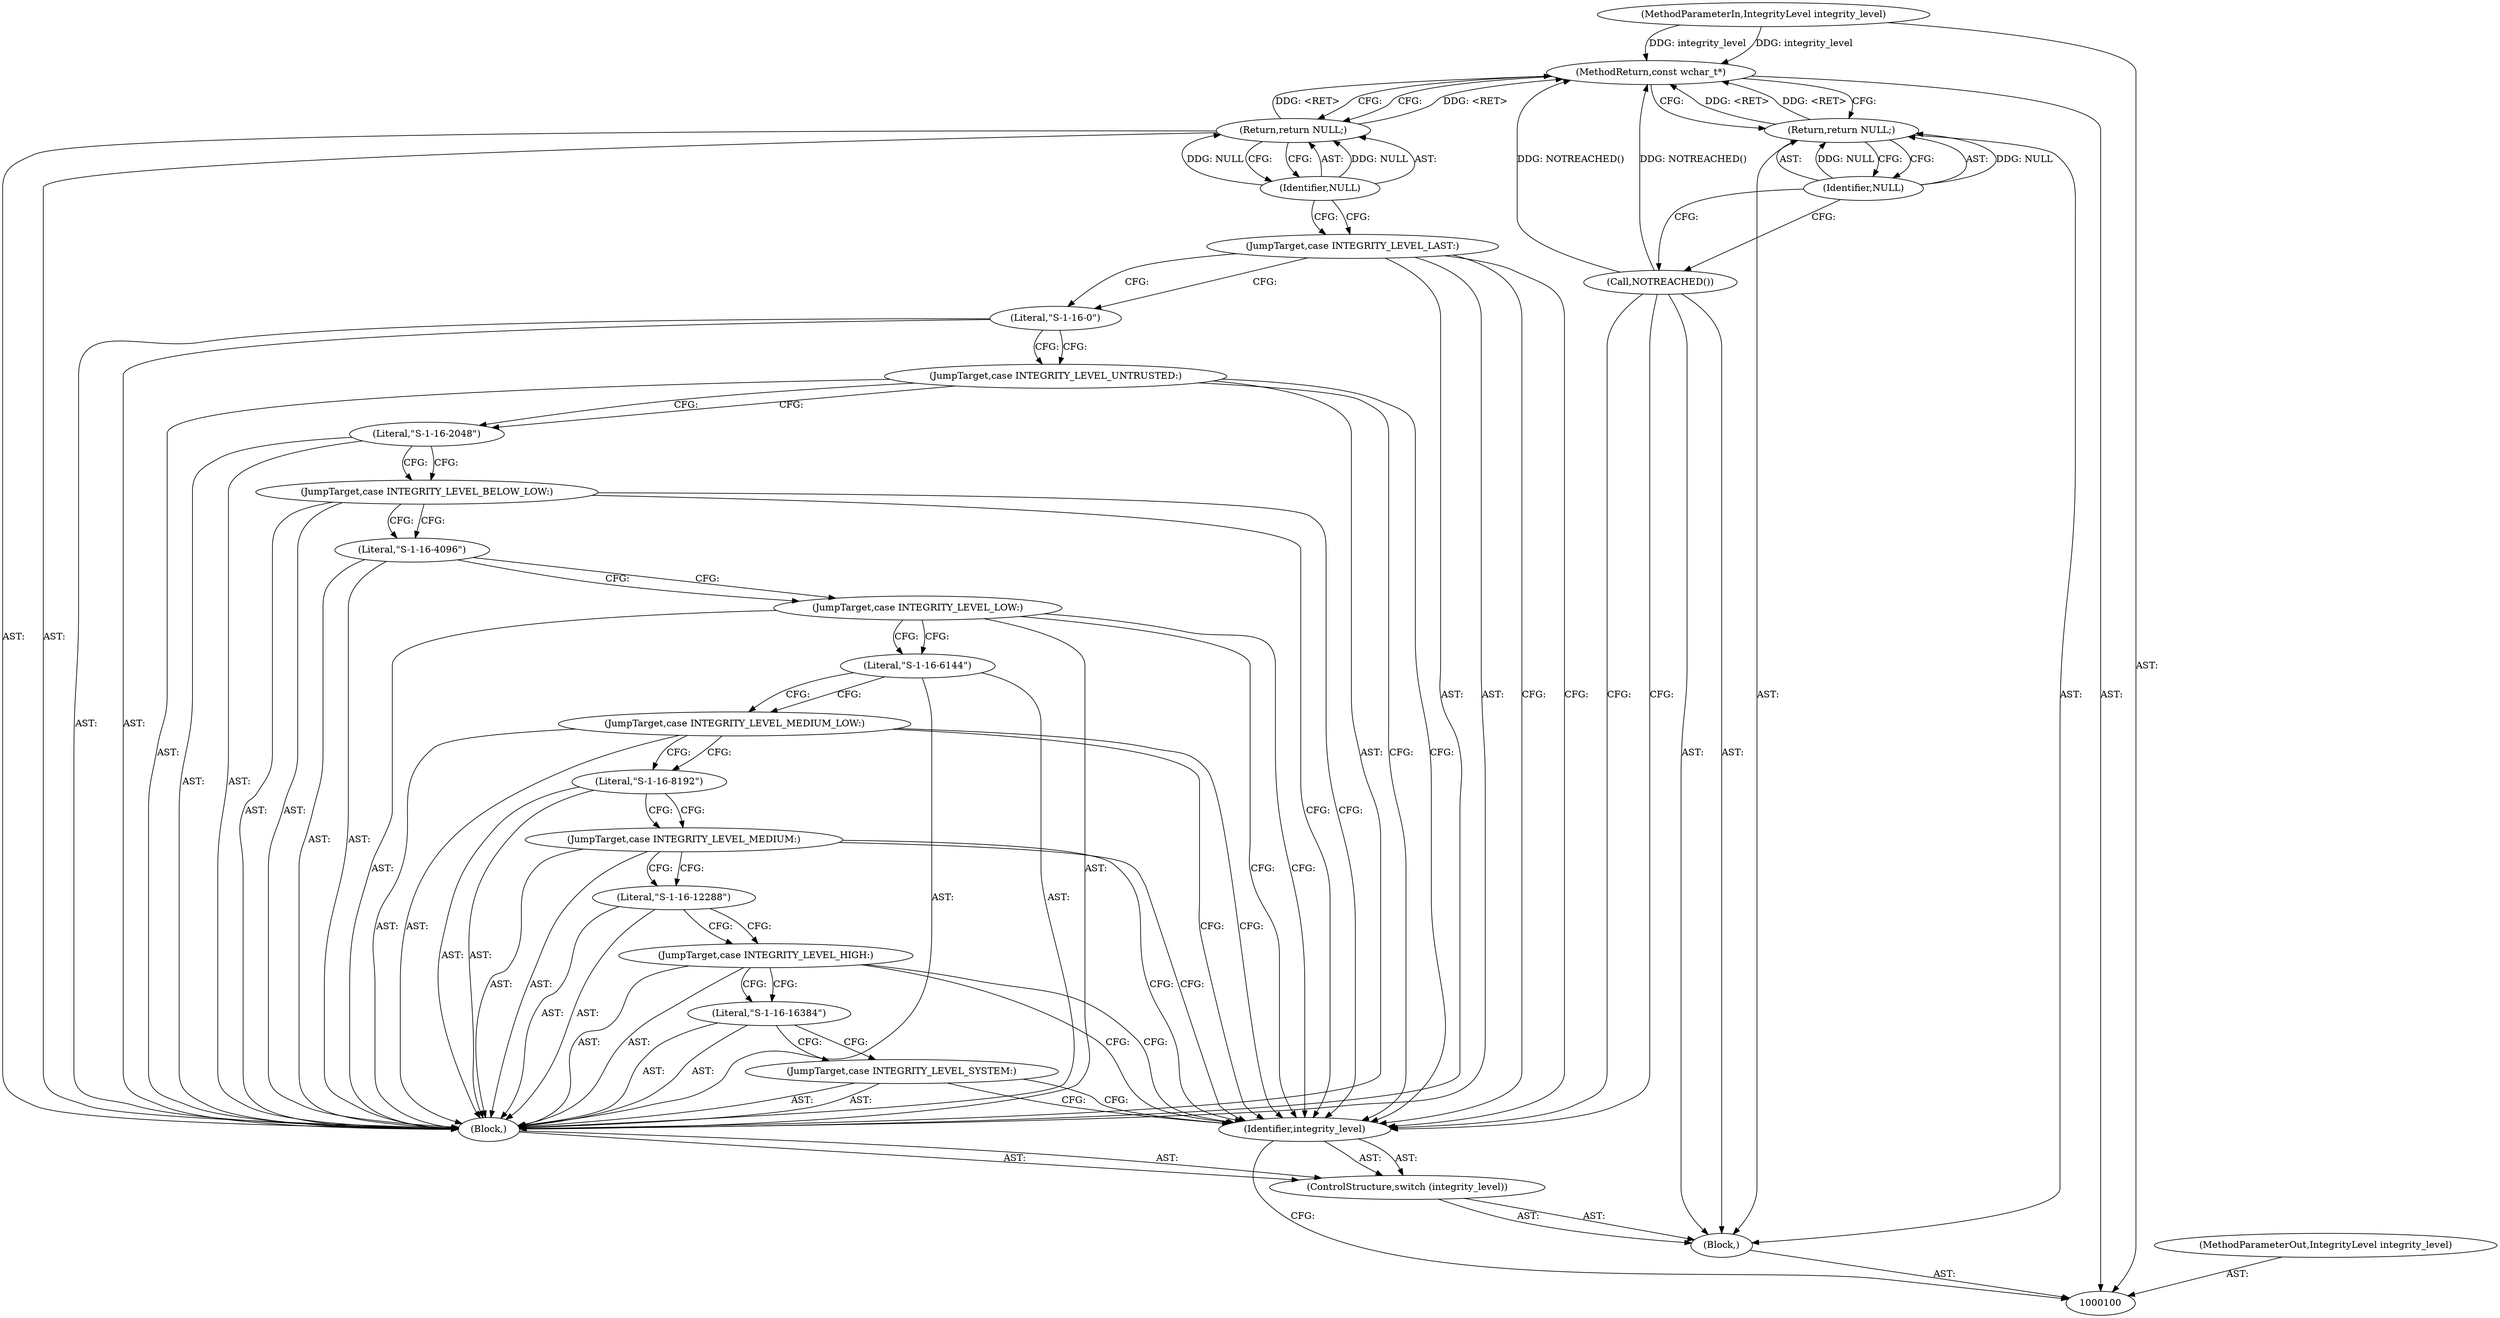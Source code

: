digraph "0_Chrome_48fae61b8a6c9b741f001d478c595b6c7c0af4d9_1" {
"1000126" [label="(MethodReturn,const wchar_t*)"];
"1000101" [label="(MethodParameterIn,IntegrityLevel integrity_level)"];
"1000136" [label="(MethodParameterOut,IntegrityLevel integrity_level)"];
"1000102" [label="(Block,)"];
"1000113" [label="(Literal,\"S-1-16-6144\")"];
"1000114" [label="(JumpTarget,case INTEGRITY_LEVEL_LOW:)"];
"1000115" [label="(Literal,\"S-1-16-4096\")"];
"1000116" [label="(JumpTarget,case INTEGRITY_LEVEL_BELOW_LOW:)"];
"1000117" [label="(Literal,\"S-1-16-2048\")"];
"1000118" [label="(JumpTarget,case INTEGRITY_LEVEL_UNTRUSTED:)"];
"1000119" [label="(Literal,\"S-1-16-0\")"];
"1000120" [label="(JumpTarget,case INTEGRITY_LEVEL_LAST:)"];
"1000122" [label="(Identifier,NULL)"];
"1000121" [label="(Return,return NULL;)"];
"1000104" [label="(Identifier,integrity_level)"];
"1000103" [label="(ControlStructure,switch (integrity_level))"];
"1000105" [label="(Block,)"];
"1000123" [label="(Call,NOTREACHED())"];
"1000124" [label="(Return,return NULL;)"];
"1000125" [label="(Identifier,NULL)"];
"1000106" [label="(JumpTarget,case INTEGRITY_LEVEL_SYSTEM:)"];
"1000107" [label="(Literal,\"S-1-16-16384\")"];
"1000108" [label="(JumpTarget,case INTEGRITY_LEVEL_HIGH:)"];
"1000109" [label="(Literal,\"S-1-16-12288\")"];
"1000110" [label="(JumpTarget,case INTEGRITY_LEVEL_MEDIUM:)"];
"1000111" [label="(Literal,\"S-1-16-8192\")"];
"1000112" [label="(JumpTarget,case INTEGRITY_LEVEL_MEDIUM_LOW:)"];
"1000126" -> "1000100"  [label="AST: "];
"1000126" -> "1000121"  [label="CFG: "];
"1000126" -> "1000124"  [label="CFG: "];
"1000101" -> "1000126"  [label="DDG: integrity_level"];
"1000123" -> "1000126"  [label="DDG: NOTREACHED()"];
"1000121" -> "1000126"  [label="DDG: <RET>"];
"1000124" -> "1000126"  [label="DDG: <RET>"];
"1000101" -> "1000100"  [label="AST: "];
"1000101" -> "1000126"  [label="DDG: integrity_level"];
"1000136" -> "1000100"  [label="AST: "];
"1000102" -> "1000100"  [label="AST: "];
"1000103" -> "1000102"  [label="AST: "];
"1000123" -> "1000102"  [label="AST: "];
"1000124" -> "1000102"  [label="AST: "];
"1000113" -> "1000105"  [label="AST: "];
"1000113" -> "1000112"  [label="CFG: "];
"1000114" -> "1000113"  [label="CFG: "];
"1000114" -> "1000105"  [label="AST: "];
"1000114" -> "1000104"  [label="CFG: "];
"1000114" -> "1000113"  [label="CFG: "];
"1000115" -> "1000114"  [label="CFG: "];
"1000115" -> "1000105"  [label="AST: "];
"1000115" -> "1000114"  [label="CFG: "];
"1000116" -> "1000115"  [label="CFG: "];
"1000116" -> "1000105"  [label="AST: "];
"1000116" -> "1000104"  [label="CFG: "];
"1000116" -> "1000115"  [label="CFG: "];
"1000117" -> "1000116"  [label="CFG: "];
"1000117" -> "1000105"  [label="AST: "];
"1000117" -> "1000116"  [label="CFG: "];
"1000118" -> "1000117"  [label="CFG: "];
"1000118" -> "1000105"  [label="AST: "];
"1000118" -> "1000104"  [label="CFG: "];
"1000118" -> "1000117"  [label="CFG: "];
"1000119" -> "1000118"  [label="CFG: "];
"1000119" -> "1000105"  [label="AST: "];
"1000119" -> "1000118"  [label="CFG: "];
"1000120" -> "1000119"  [label="CFG: "];
"1000120" -> "1000105"  [label="AST: "];
"1000120" -> "1000104"  [label="CFG: "];
"1000120" -> "1000119"  [label="CFG: "];
"1000122" -> "1000120"  [label="CFG: "];
"1000122" -> "1000121"  [label="AST: "];
"1000122" -> "1000120"  [label="CFG: "];
"1000121" -> "1000122"  [label="CFG: "];
"1000122" -> "1000121"  [label="DDG: NULL"];
"1000121" -> "1000105"  [label="AST: "];
"1000121" -> "1000122"  [label="CFG: "];
"1000122" -> "1000121"  [label="AST: "];
"1000126" -> "1000121"  [label="CFG: "];
"1000121" -> "1000126"  [label="DDG: <RET>"];
"1000122" -> "1000121"  [label="DDG: NULL"];
"1000104" -> "1000103"  [label="AST: "];
"1000104" -> "1000100"  [label="CFG: "];
"1000106" -> "1000104"  [label="CFG: "];
"1000108" -> "1000104"  [label="CFG: "];
"1000110" -> "1000104"  [label="CFG: "];
"1000112" -> "1000104"  [label="CFG: "];
"1000114" -> "1000104"  [label="CFG: "];
"1000116" -> "1000104"  [label="CFG: "];
"1000118" -> "1000104"  [label="CFG: "];
"1000120" -> "1000104"  [label="CFG: "];
"1000123" -> "1000104"  [label="CFG: "];
"1000103" -> "1000102"  [label="AST: "];
"1000104" -> "1000103"  [label="AST: "];
"1000105" -> "1000103"  [label="AST: "];
"1000105" -> "1000103"  [label="AST: "];
"1000106" -> "1000105"  [label="AST: "];
"1000107" -> "1000105"  [label="AST: "];
"1000108" -> "1000105"  [label="AST: "];
"1000109" -> "1000105"  [label="AST: "];
"1000110" -> "1000105"  [label="AST: "];
"1000111" -> "1000105"  [label="AST: "];
"1000112" -> "1000105"  [label="AST: "];
"1000113" -> "1000105"  [label="AST: "];
"1000114" -> "1000105"  [label="AST: "];
"1000115" -> "1000105"  [label="AST: "];
"1000116" -> "1000105"  [label="AST: "];
"1000117" -> "1000105"  [label="AST: "];
"1000118" -> "1000105"  [label="AST: "];
"1000119" -> "1000105"  [label="AST: "];
"1000120" -> "1000105"  [label="AST: "];
"1000121" -> "1000105"  [label="AST: "];
"1000123" -> "1000102"  [label="AST: "];
"1000123" -> "1000104"  [label="CFG: "];
"1000125" -> "1000123"  [label="CFG: "];
"1000123" -> "1000126"  [label="DDG: NOTREACHED()"];
"1000124" -> "1000102"  [label="AST: "];
"1000124" -> "1000125"  [label="CFG: "];
"1000125" -> "1000124"  [label="AST: "];
"1000126" -> "1000124"  [label="CFG: "];
"1000124" -> "1000126"  [label="DDG: <RET>"];
"1000125" -> "1000124"  [label="DDG: NULL"];
"1000125" -> "1000124"  [label="AST: "];
"1000125" -> "1000123"  [label="CFG: "];
"1000124" -> "1000125"  [label="CFG: "];
"1000125" -> "1000124"  [label="DDG: NULL"];
"1000106" -> "1000105"  [label="AST: "];
"1000106" -> "1000104"  [label="CFG: "];
"1000107" -> "1000106"  [label="CFG: "];
"1000107" -> "1000105"  [label="AST: "];
"1000107" -> "1000106"  [label="CFG: "];
"1000108" -> "1000107"  [label="CFG: "];
"1000108" -> "1000105"  [label="AST: "];
"1000108" -> "1000104"  [label="CFG: "];
"1000108" -> "1000107"  [label="CFG: "];
"1000109" -> "1000108"  [label="CFG: "];
"1000109" -> "1000105"  [label="AST: "];
"1000109" -> "1000108"  [label="CFG: "];
"1000110" -> "1000109"  [label="CFG: "];
"1000110" -> "1000105"  [label="AST: "];
"1000110" -> "1000104"  [label="CFG: "];
"1000110" -> "1000109"  [label="CFG: "];
"1000111" -> "1000110"  [label="CFG: "];
"1000111" -> "1000105"  [label="AST: "];
"1000111" -> "1000110"  [label="CFG: "];
"1000112" -> "1000111"  [label="CFG: "];
"1000112" -> "1000105"  [label="AST: "];
"1000112" -> "1000104"  [label="CFG: "];
"1000112" -> "1000111"  [label="CFG: "];
"1000113" -> "1000112"  [label="CFG: "];
}
